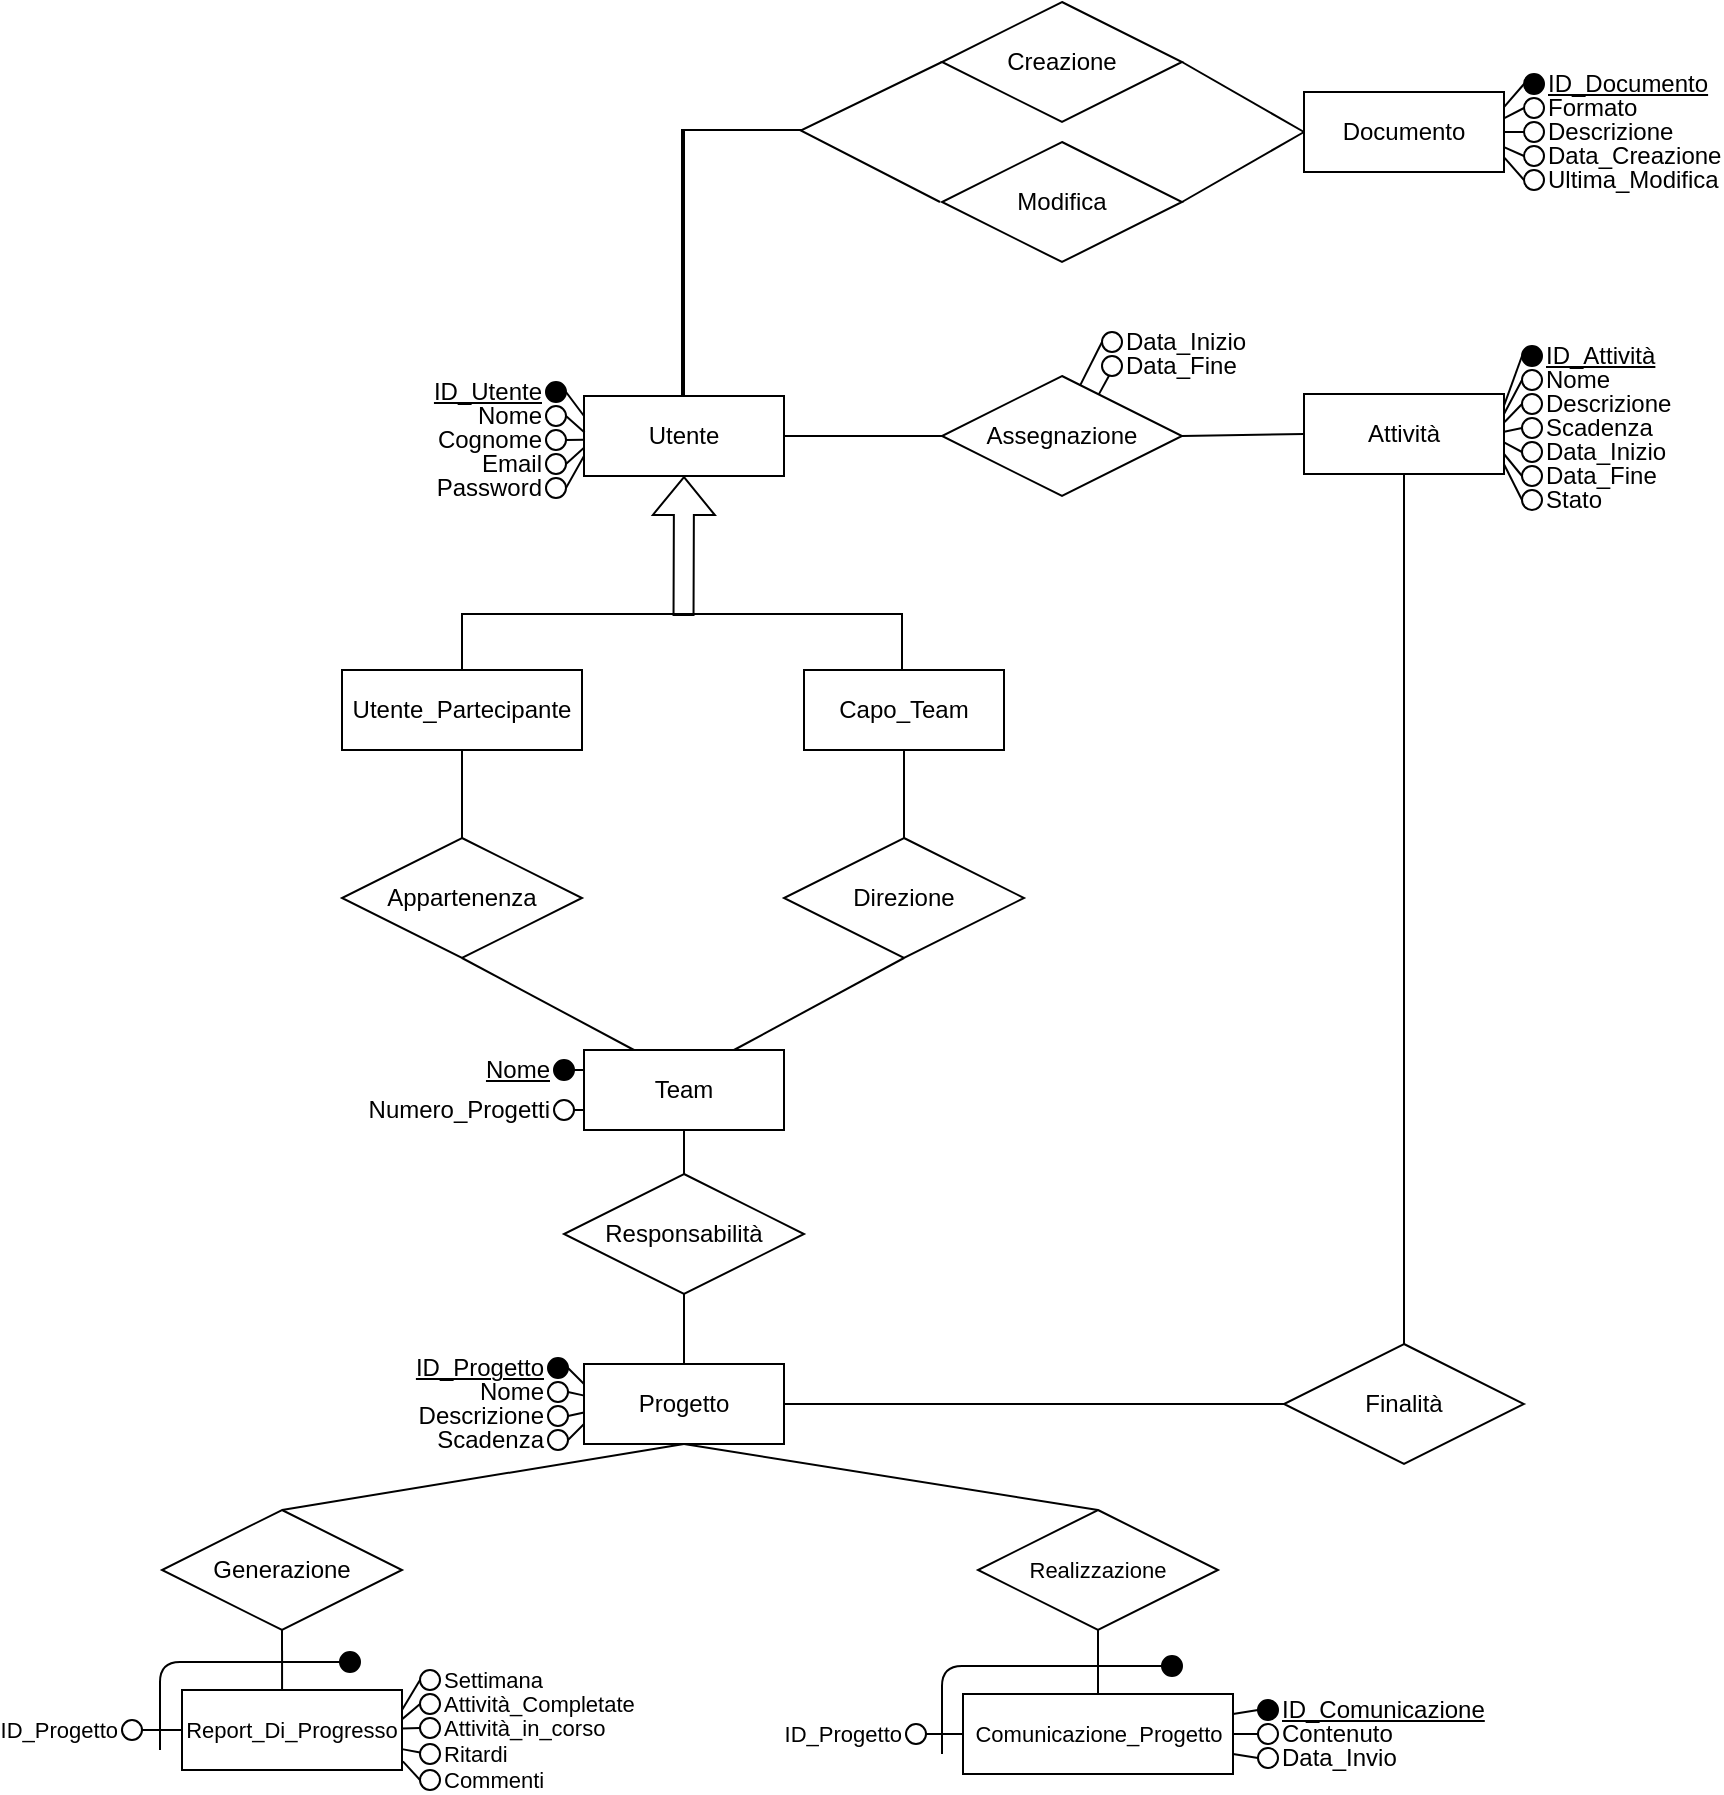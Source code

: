 <mxfile version="22.1.21" type="github">
  <diagram name="Pagina-1" id="-a8NMQQ-U-Xqtfrc5owP">
    <mxGraphModel dx="1985" dy="1823" grid="1" gridSize="10" guides="1" tooltips="1" connect="1" arrows="1" fold="1" page="1" pageScale="1" pageWidth="827" pageHeight="1169" math="0" shadow="0">
      <root>
        <mxCell id="0" />
        <mxCell id="1" parent="0" />
        <mxCell id="HbMBIwUDG-rfj2Xc_2_B-1" value="Utente" style="whiteSpace=wrap;html=1;align=center;" vertex="1" parent="1">
          <mxGeometry x="-19" y="-957" width="100" height="40" as="geometry" />
        </mxCell>
        <mxCell id="HbMBIwUDG-rfj2Xc_2_B-3" value="Password" style="ellipse;whiteSpace=wrap;html=1;align=right;labelPosition=left;verticalLabelPosition=middle;verticalAlign=middle;fillColor=#FFFFFF;strokeColor=default;fillStyle=auto;gradientColor=none;" vertex="1" parent="1">
          <mxGeometry x="-38" y="-916" width="10" height="10" as="geometry" />
        </mxCell>
        <mxCell id="HbMBIwUDG-rfj2Xc_2_B-4" value="Email" style="ellipse;whiteSpace=wrap;html=1;align=right;labelPosition=left;verticalLabelPosition=middle;verticalAlign=middle;fillColor=#FFFFFF;strokeColor=default;fillStyle=auto;gradientColor=none;" vertex="1" parent="1">
          <mxGeometry x="-38" y="-928" width="10" height="10" as="geometry" />
        </mxCell>
        <mxCell id="HbMBIwUDG-rfj2Xc_2_B-5" value="Cognome" style="ellipse;whiteSpace=wrap;html=1;align=right;labelPosition=left;verticalLabelPosition=middle;verticalAlign=middle;fillColor=#FFFFFF;strokeColor=default;fillStyle=auto;gradientColor=none;" vertex="1" parent="1">
          <mxGeometry x="-38" y="-940" width="10" height="10" as="geometry" />
        </mxCell>
        <mxCell id="HbMBIwUDG-rfj2Xc_2_B-6" value="Nome" style="ellipse;whiteSpace=wrap;html=1;align=right;labelPosition=left;verticalLabelPosition=middle;verticalAlign=middle;fillColor=#FFFFFF;strokeColor=default;fillStyle=auto;gradientColor=none;" vertex="1" parent="1">
          <mxGeometry x="-38" y="-952" width="10" height="10" as="geometry" />
        </mxCell>
        <mxCell id="HbMBIwUDG-rfj2Xc_2_B-7" value="ID_Utente" style="ellipse;whiteSpace=wrap;html=1;align=right;fontStyle=4;labelBackgroundColor=none;labelPosition=left;verticalLabelPosition=middle;verticalAlign=middle;fillColor=#000000;" vertex="1" parent="1">
          <mxGeometry x="-38" y="-964" width="10" height="10" as="geometry" />
        </mxCell>
        <mxCell id="HbMBIwUDG-rfj2Xc_2_B-8" value="" style="endArrow=none;html=1;rounded=0;entryX=0;entryY=0.25;entryDx=0;entryDy=0;exitX=1;exitY=0.5;exitDx=0;exitDy=0;" edge="1" parent="1" source="HbMBIwUDG-rfj2Xc_2_B-7" target="HbMBIwUDG-rfj2Xc_2_B-1">
          <mxGeometry width="50" height="50" relative="1" as="geometry">
            <mxPoint x="-39" y="-967" as="sourcePoint" />
            <mxPoint x="1" y="-1007" as="targetPoint" />
          </mxGeometry>
        </mxCell>
        <mxCell id="HbMBIwUDG-rfj2Xc_2_B-10" value="" style="endArrow=none;html=1;rounded=0;entryX=1;entryY=0.5;entryDx=0;entryDy=0;exitX=0.003;exitY=0.455;exitDx=0;exitDy=0;exitPerimeter=0;" edge="1" parent="1" source="HbMBIwUDG-rfj2Xc_2_B-1" target="HbMBIwUDG-rfj2Xc_2_B-6">
          <mxGeometry width="50" height="50" relative="1" as="geometry">
            <mxPoint x="-18" y="-929" as="sourcePoint" />
            <mxPoint x="-39" y="-934" as="targetPoint" />
          </mxGeometry>
        </mxCell>
        <mxCell id="HbMBIwUDG-rfj2Xc_2_B-11" value="" style="endArrow=none;html=1;rounded=0;entryX=1;entryY=0.5;entryDx=0;entryDy=0;exitX=0;exitY=0.548;exitDx=0;exitDy=0;exitPerimeter=0;" edge="1" parent="1" source="HbMBIwUDG-rfj2Xc_2_B-1" target="HbMBIwUDG-rfj2Xc_2_B-5">
          <mxGeometry width="50" height="50" relative="1" as="geometry">
            <mxPoint x="-28" y="-917.5" as="sourcePoint" />
            <mxPoint x="-49" y="-922.5" as="targetPoint" />
          </mxGeometry>
        </mxCell>
        <mxCell id="HbMBIwUDG-rfj2Xc_2_B-12" value="" style="endArrow=none;html=1;rounded=0;entryX=1;entryY=0.5;entryDx=0;entryDy=0;exitX=0;exitY=0.648;exitDx=0;exitDy=0;exitPerimeter=0;" edge="1" parent="1" source="HbMBIwUDG-rfj2Xc_2_B-1" target="HbMBIwUDG-rfj2Xc_2_B-4">
          <mxGeometry width="50" height="50" relative="1" as="geometry">
            <mxPoint x="-19" y="-923" as="sourcePoint" />
            <mxPoint x="-39" y="-910" as="targetPoint" />
          </mxGeometry>
        </mxCell>
        <mxCell id="HbMBIwUDG-rfj2Xc_2_B-13" value="" style="endArrow=none;html=1;rounded=0;entryX=1;entryY=0.5;entryDx=0;entryDy=0;exitX=0;exitY=0.75;exitDx=0;exitDy=0;" edge="1" parent="1" source="HbMBIwUDG-rfj2Xc_2_B-1" target="HbMBIwUDG-rfj2Xc_2_B-3">
          <mxGeometry width="50" height="50" relative="1" as="geometry">
            <mxPoint x="-9" y="-913" as="sourcePoint" />
            <mxPoint x="-29" y="-900" as="targetPoint" />
          </mxGeometry>
        </mxCell>
        <mxCell id="HbMBIwUDG-rfj2Xc_2_B-122" style="edgeStyle=none;shape=connector;curved=0;rounded=0;orthogonalLoop=1;jettySize=auto;html=1;exitX=0.5;exitY=1;exitDx=0;exitDy=0;entryX=0.5;entryY=0;entryDx=0;entryDy=0;labelBackgroundColor=default;strokeColor=default;align=center;verticalAlign=middle;fontFamily=Helvetica;fontSize=11;fontColor=default;endArrow=none;sourcePerimeterSpacing=0;targetPerimeterSpacing=0;" edge="1" parent="1" source="HbMBIwUDG-rfj2Xc_2_B-14" target="HbMBIwUDG-rfj2Xc_2_B-121">
          <mxGeometry relative="1" as="geometry" />
        </mxCell>
        <mxCell id="HbMBIwUDG-rfj2Xc_2_B-144" style="edgeStyle=none;shape=connector;curved=0;rounded=0;orthogonalLoop=1;jettySize=auto;html=1;exitX=0.5;exitY=1;exitDx=0;exitDy=0;entryX=0.5;entryY=0;entryDx=0;entryDy=0;labelBackgroundColor=default;strokeColor=default;align=center;verticalAlign=middle;fontFamily=Helvetica;fontSize=11;fontColor=default;endArrow=none;sourcePerimeterSpacing=0;targetPerimeterSpacing=0;" edge="1" parent="1" source="HbMBIwUDG-rfj2Xc_2_B-14" target="HbMBIwUDG-rfj2Xc_2_B-143">
          <mxGeometry relative="1" as="geometry" />
        </mxCell>
        <mxCell id="HbMBIwUDG-rfj2Xc_2_B-14" value="Progetto" style="whiteSpace=wrap;html=1;align=center;" vertex="1" parent="1">
          <mxGeometry x="-19" y="-473" width="100" height="40" as="geometry" />
        </mxCell>
        <mxCell id="HbMBIwUDG-rfj2Xc_2_B-15" value="Nome" style="ellipse;whiteSpace=wrap;html=1;align=right;labelPosition=left;verticalLabelPosition=middle;verticalAlign=middle;fillColor=#FFFFFF;strokeColor=default;fillStyle=auto;gradientColor=none;" vertex="1" parent="1">
          <mxGeometry x="-37" y="-464" width="10" height="10" as="geometry" />
        </mxCell>
        <mxCell id="HbMBIwUDG-rfj2Xc_2_B-16" value="Scadenza" style="ellipse;whiteSpace=wrap;html=1;align=right;labelPosition=left;verticalLabelPosition=middle;verticalAlign=middle;fillColor=#FFFFFF;strokeColor=default;fillStyle=auto;gradientColor=none;" vertex="1" parent="1">
          <mxGeometry x="-37" y="-440" width="10" height="10" as="geometry" />
        </mxCell>
        <mxCell id="HbMBIwUDG-rfj2Xc_2_B-17" value="Descrizione" style="ellipse;whiteSpace=wrap;html=1;align=right;labelPosition=left;verticalLabelPosition=middle;verticalAlign=middle;fillColor=#FFFFFF;strokeColor=default;fillStyle=auto;gradientColor=none;" vertex="1" parent="1">
          <mxGeometry x="-37" y="-452" width="10" height="10" as="geometry" />
        </mxCell>
        <mxCell id="HbMBIwUDG-rfj2Xc_2_B-18" value="ID_Progetto" style="ellipse;whiteSpace=wrap;html=1;align=right;fontStyle=4;labelBackgroundColor=none;labelPosition=left;verticalLabelPosition=middle;verticalAlign=middle;fillColor=#000000;" vertex="1" parent="1">
          <mxGeometry x="-37" y="-476" width="10" height="10" as="geometry" />
        </mxCell>
        <mxCell id="HbMBIwUDG-rfj2Xc_2_B-19" value="" style="endArrow=none;html=1;rounded=0;entryX=0;entryY=0.25;entryDx=0;entryDy=0;exitX=1;exitY=0.5;exitDx=0;exitDy=0;" edge="1" parent="1" source="HbMBIwUDG-rfj2Xc_2_B-18" target="HbMBIwUDG-rfj2Xc_2_B-14">
          <mxGeometry width="50" height="50" relative="1" as="geometry">
            <mxPoint x="-29" y="-485" as="sourcePoint" />
            <mxPoint x="11" y="-525" as="targetPoint" />
          </mxGeometry>
        </mxCell>
        <mxCell id="HbMBIwUDG-rfj2Xc_2_B-20" value="" style="endArrow=none;html=1;rounded=0;entryX=1;entryY=0.5;entryDx=0;entryDy=0;exitX=-0.004;exitY=0.392;exitDx=0;exitDy=0;exitPerimeter=0;" edge="1" parent="1" source="HbMBIwUDG-rfj2Xc_2_B-14" target="HbMBIwUDG-rfj2Xc_2_B-15">
          <mxGeometry width="50" height="50" relative="1" as="geometry">
            <mxPoint x="-49" y="-425" as="sourcePoint" />
            <mxPoint x="1" y="-475" as="targetPoint" />
          </mxGeometry>
        </mxCell>
        <mxCell id="HbMBIwUDG-rfj2Xc_2_B-21" value="" style="endArrow=none;html=1;rounded=0;entryX=1;entryY=0.5;entryDx=0;entryDy=0;exitX=0;exitY=0.606;exitDx=0;exitDy=0;exitPerimeter=0;" edge="1" parent="1" source="HbMBIwUDG-rfj2Xc_2_B-14" target="HbMBIwUDG-rfj2Xc_2_B-17">
          <mxGeometry width="50" height="50" relative="1" as="geometry">
            <mxPoint x="-8" y="-447" as="sourcePoint" />
            <mxPoint x="-29" y="-452" as="targetPoint" />
          </mxGeometry>
        </mxCell>
        <mxCell id="HbMBIwUDG-rfj2Xc_2_B-22" value="" style="endArrow=none;html=1;rounded=0;entryX=1;entryY=0.5;entryDx=0;entryDy=0;exitX=0;exitY=0.75;exitDx=0;exitDy=0;" edge="1" parent="1" source="HbMBIwUDG-rfj2Xc_2_B-14" target="HbMBIwUDG-rfj2Xc_2_B-16">
          <mxGeometry width="50" height="50" relative="1" as="geometry">
            <mxPoint x="-18" y="-435.5" as="sourcePoint" />
            <mxPoint x="-39" y="-440.5" as="targetPoint" />
          </mxGeometry>
        </mxCell>
        <mxCell id="HbMBIwUDG-rfj2Xc_2_B-23" value="Attività" style="whiteSpace=wrap;html=1;align=center;flipH=0;flipV=0;" vertex="1" parent="1">
          <mxGeometry x="341" y="-958" width="100" height="40" as="geometry" />
        </mxCell>
        <mxCell id="HbMBIwUDG-rfj2Xc_2_B-24" value="Nome" style="ellipse;whiteSpace=wrap;html=1;align=left;labelPosition=right;verticalLabelPosition=middle;verticalAlign=middle;fillColor=#FFFFFF;strokeColor=default;fillStyle=auto;gradientColor=none;" vertex="1" parent="1">
          <mxGeometry x="450" y="-970" width="10" height="10" as="geometry" />
        </mxCell>
        <mxCell id="HbMBIwUDG-rfj2Xc_2_B-25" value="Stato" style="ellipse;whiteSpace=wrap;html=1;align=left;labelPosition=right;verticalLabelPosition=middle;verticalAlign=middle;fillColor=#FFFFFF;strokeColor=default;fillStyle=auto;gradientColor=none;" vertex="1" parent="1">
          <mxGeometry x="450" y="-910" width="10" height="10" as="geometry" />
        </mxCell>
        <mxCell id="HbMBIwUDG-rfj2Xc_2_B-26" value="Scadenza" style="ellipse;whiteSpace=wrap;html=1;align=left;labelPosition=right;verticalLabelPosition=middle;verticalAlign=middle;fillColor=#FFFFFF;strokeColor=default;fillStyle=auto;gradientColor=none;" vertex="1" parent="1">
          <mxGeometry x="450" y="-946" width="10" height="10" as="geometry" />
        </mxCell>
        <mxCell id="HbMBIwUDG-rfj2Xc_2_B-27" value="Descrizione" style="ellipse;whiteSpace=wrap;html=1;align=left;labelPosition=right;verticalLabelPosition=middle;verticalAlign=middle;fillColor=#FFFFFF;strokeColor=default;fillStyle=auto;gradientColor=none;" vertex="1" parent="1">
          <mxGeometry x="450" y="-958" width="10" height="10" as="geometry" />
        </mxCell>
        <mxCell id="HbMBIwUDG-rfj2Xc_2_B-28" value="ID_Attività" style="ellipse;whiteSpace=wrap;html=1;align=left;fontStyle=4;labelBackgroundColor=none;labelPosition=right;verticalLabelPosition=middle;verticalAlign=middle;fillColor=#000000;" vertex="1" parent="1">
          <mxGeometry x="450" y="-982" width="10" height="10" as="geometry" />
        </mxCell>
        <mxCell id="HbMBIwUDG-rfj2Xc_2_B-29" value="" style="endArrow=none;html=1;rounded=0;entryX=1.001;entryY=0.138;entryDx=0;entryDy=0;exitX=0;exitY=0.5;exitDx=0;exitDy=0;entryPerimeter=0;" edge="1" parent="1" source="HbMBIwUDG-rfj2Xc_2_B-28" target="HbMBIwUDG-rfj2Xc_2_B-23">
          <mxGeometry width="50" height="50" relative="1" as="geometry">
            <mxPoint x="356" y="-972" as="sourcePoint" />
            <mxPoint x="396" y="-1012" as="targetPoint" />
          </mxGeometry>
        </mxCell>
        <mxCell id="HbMBIwUDG-rfj2Xc_2_B-30" value="" style="endArrow=none;html=1;rounded=0;entryX=0;entryY=0.5;entryDx=0;entryDy=0;exitX=1;exitY=0.25;exitDx=0;exitDy=0;" edge="1" parent="1" source="HbMBIwUDG-rfj2Xc_2_B-23" target="HbMBIwUDG-rfj2Xc_2_B-24">
          <mxGeometry width="50" height="50" relative="1" as="geometry">
            <mxPoint x="446" y="-952" as="sourcePoint" />
            <mxPoint x="386" y="-962" as="targetPoint" />
          </mxGeometry>
        </mxCell>
        <mxCell id="HbMBIwUDG-rfj2Xc_2_B-31" value="" style="endArrow=none;html=1;rounded=0;entryX=0;entryY=0.5;entryDx=0;entryDy=0;exitX=1.003;exitY=0.35;exitDx=0;exitDy=0;exitPerimeter=0;" edge="1" parent="1" source="HbMBIwUDG-rfj2Xc_2_B-23" target="HbMBIwUDG-rfj2Xc_2_B-27">
          <mxGeometry width="50" height="50" relative="1" as="geometry">
            <mxPoint x="466" y="-946" as="sourcePoint" />
            <mxPoint x="566" y="-956" as="targetPoint" />
          </mxGeometry>
        </mxCell>
        <mxCell id="HbMBIwUDG-rfj2Xc_2_B-32" value="" style="endArrow=none;html=1;rounded=0;exitX=1.001;exitY=0.472;exitDx=0;exitDy=0;exitPerimeter=0;entryX=0;entryY=0.5;entryDx=0;entryDy=0;" edge="1" parent="1" source="HbMBIwUDG-rfj2Xc_2_B-23" target="HbMBIwUDG-rfj2Xc_2_B-26">
          <mxGeometry width="50" height="50" relative="1" as="geometry">
            <mxPoint x="367" y="-922.5" as="sourcePoint" />
            <mxPoint x="576" y="-942" as="targetPoint" />
          </mxGeometry>
        </mxCell>
        <mxCell id="HbMBIwUDG-rfj2Xc_2_B-33" value="" style="endArrow=none;html=1;rounded=0;exitX=1;exitY=0.879;exitDx=0;exitDy=0;exitPerimeter=0;entryX=0;entryY=0.5;entryDx=0;entryDy=0;" edge="1" parent="1" source="HbMBIwUDG-rfj2Xc_2_B-23" target="HbMBIwUDG-rfj2Xc_2_B-25">
          <mxGeometry width="50" height="50" relative="1" as="geometry">
            <mxPoint x="376" y="-928" as="sourcePoint" />
            <mxPoint x="576" y="-905" as="targetPoint" />
          </mxGeometry>
        </mxCell>
        <mxCell id="HbMBIwUDG-rfj2Xc_2_B-34" value="Team" style="whiteSpace=wrap;html=1;align=center;" vertex="1" parent="1">
          <mxGeometry x="-19" y="-630" width="100" height="40" as="geometry" />
        </mxCell>
        <mxCell id="HbMBIwUDG-rfj2Xc_2_B-35" value="Numero_Progetti" style="ellipse;whiteSpace=wrap;html=1;align=right;labelPosition=left;verticalLabelPosition=middle;verticalAlign=middle;fillColor=#FFFFFF;strokeColor=default;fillStyle=auto;gradientColor=none;" vertex="1" parent="1">
          <mxGeometry x="-34" y="-605" width="10" height="10" as="geometry" />
        </mxCell>
        <mxCell id="HbMBIwUDG-rfj2Xc_2_B-36" value="Nome" style="ellipse;whiteSpace=wrap;html=1;align=right;fontStyle=4;labelBackgroundColor=none;labelPosition=left;verticalLabelPosition=middle;verticalAlign=middle;fillColor=#000000;" vertex="1" parent="1">
          <mxGeometry x="-34" y="-625" width="10" height="10" as="geometry" />
        </mxCell>
        <mxCell id="HbMBIwUDG-rfj2Xc_2_B-37" value="" style="endArrow=none;html=1;rounded=0;entryX=0;entryY=0.25;entryDx=0;entryDy=0;exitX=1;exitY=0.5;exitDx=0;exitDy=0;" edge="1" parent="1" source="HbMBIwUDG-rfj2Xc_2_B-36" target="HbMBIwUDG-rfj2Xc_2_B-34">
          <mxGeometry width="50" height="50" relative="1" as="geometry">
            <mxPoint x="-30" y="-645" as="sourcePoint" />
            <mxPoint x="10" y="-685" as="targetPoint" />
          </mxGeometry>
        </mxCell>
        <mxCell id="HbMBIwUDG-rfj2Xc_2_B-38" value="" style="endArrow=none;html=1;rounded=0;entryX=1;entryY=0.5;entryDx=0;entryDy=0;exitX=0;exitY=0.75;exitDx=0;exitDy=0;" edge="1" parent="1" source="HbMBIwUDG-rfj2Xc_2_B-34" target="HbMBIwUDG-rfj2Xc_2_B-35">
          <mxGeometry width="50" height="50" relative="1" as="geometry">
            <mxPoint x="-50" y="-585" as="sourcePoint" />
            <mxPoint y="-635" as="targetPoint" />
          </mxGeometry>
        </mxCell>
        <mxCell id="HbMBIwUDG-rfj2Xc_2_B-39" value="Documento" style="whiteSpace=wrap;html=1;align=center;" vertex="1" parent="1">
          <mxGeometry x="341" y="-1109" width="100" height="40" as="geometry" />
        </mxCell>
        <mxCell id="HbMBIwUDG-rfj2Xc_2_B-40" value="Appartenenza" style="shape=rhombus;perimeter=rhombusPerimeter;whiteSpace=wrap;html=1;align=center;" vertex="1" parent="1">
          <mxGeometry x="-140" y="-736" width="120" height="60" as="geometry" />
        </mxCell>
        <mxCell id="HbMBIwUDG-rfj2Xc_2_B-41" value="Finalità" style="shape=rhombus;perimeter=rhombusPerimeter;whiteSpace=wrap;html=1;align=center;" vertex="1" parent="1">
          <mxGeometry x="331" y="-483" width="120" height="60" as="geometry" />
        </mxCell>
        <mxCell id="HbMBIwUDG-rfj2Xc_2_B-42" value="Data_Inizio" style="ellipse;whiteSpace=wrap;html=1;align=left;labelPosition=right;verticalLabelPosition=middle;verticalAlign=middle;fillColor=#FFFFFF;strokeColor=default;fillStyle=auto;gradientColor=none;" vertex="1" parent="1">
          <mxGeometry x="450" y="-934" width="10" height="10" as="geometry" />
        </mxCell>
        <mxCell id="HbMBIwUDG-rfj2Xc_2_B-43" value="Data_Fine" style="ellipse;whiteSpace=wrap;html=1;align=left;labelPosition=right;verticalLabelPosition=middle;verticalAlign=middle;fillColor=#FFFFFF;strokeColor=default;fillStyle=auto;gradientColor=none;" vertex="1" parent="1">
          <mxGeometry x="450" y="-922" width="10" height="10" as="geometry" />
        </mxCell>
        <mxCell id="HbMBIwUDG-rfj2Xc_2_B-44" value="" style="endArrow=none;html=1;rounded=0;exitX=1;exitY=0.606;exitDx=0;exitDy=0;exitPerimeter=0;entryX=0;entryY=0.5;entryDx=0;entryDy=0;" edge="1" parent="1" source="HbMBIwUDG-rfj2Xc_2_B-23" target="HbMBIwUDG-rfj2Xc_2_B-42">
          <mxGeometry width="50" height="50" relative="1" as="geometry">
            <mxPoint x="446" y="-932" as="sourcePoint" />
            <mxPoint x="576" y="-929" as="targetPoint" />
          </mxGeometry>
        </mxCell>
        <mxCell id="HbMBIwUDG-rfj2Xc_2_B-45" value="" style="endArrow=none;html=1;rounded=0;entryX=0;entryY=0.5;entryDx=0;entryDy=0;exitX=1;exitY=0.75;exitDx=0;exitDy=0;" edge="1" parent="1" source="HbMBIwUDG-rfj2Xc_2_B-23" target="HbMBIwUDG-rfj2Xc_2_B-43">
          <mxGeometry width="50" height="50" relative="1" as="geometry">
            <mxPoint x="476" y="-922" as="sourcePoint" />
            <mxPoint x="356" y="-906" as="targetPoint" />
          </mxGeometry>
        </mxCell>
        <mxCell id="HbMBIwUDG-rfj2Xc_2_B-46" value="Responsabilità" style="shape=rhombus;perimeter=rhombusPerimeter;whiteSpace=wrap;html=1;align=center;" vertex="1" parent="1">
          <mxGeometry x="-29" y="-568" width="120" height="60" as="geometry" />
        </mxCell>
        <mxCell id="HbMBIwUDG-rfj2Xc_2_B-47" value="" style="endArrow=none;html=1;rounded=0;entryX=0.5;entryY=1;entryDx=0;entryDy=0;exitX=0.5;exitY=0;exitDx=0;exitDy=0;" edge="1" parent="1" source="HbMBIwUDG-rfj2Xc_2_B-46" target="HbMBIwUDG-rfj2Xc_2_B-34">
          <mxGeometry width="50" height="50" relative="1" as="geometry">
            <mxPoint x="80" y="-496" as="sourcePoint" />
            <mxPoint x="130" y="-546" as="targetPoint" />
          </mxGeometry>
        </mxCell>
        <mxCell id="HbMBIwUDG-rfj2Xc_2_B-48" value="" style="endArrow=none;html=1;rounded=0;entryX=0.5;entryY=1;entryDx=0;entryDy=0;exitX=0.5;exitY=0;exitDx=0;exitDy=0;" edge="1" parent="1" source="HbMBIwUDG-rfj2Xc_2_B-14" target="HbMBIwUDG-rfj2Xc_2_B-46">
          <mxGeometry width="50" height="50" relative="1" as="geometry">
            <mxPoint x="41" y="-558" as="sourcePoint" />
            <mxPoint x="41" y="-599" as="targetPoint" />
          </mxGeometry>
        </mxCell>
        <mxCell id="HbMBIwUDG-rfj2Xc_2_B-49" value="Direzione" style="shape=rhombus;perimeter=rhombusPerimeter;whiteSpace=wrap;html=1;align=center;" vertex="1" parent="1">
          <mxGeometry x="81" y="-736" width="120" height="60" as="geometry" />
        </mxCell>
        <mxCell id="HbMBIwUDG-rfj2Xc_2_B-50" value="" style="endArrow=none;html=1;rounded=0;exitX=0.5;exitY=0;exitDx=0;exitDy=0;entryX=0.5;entryY=1;entryDx=0;entryDy=0;" edge="1" parent="1" source="HbMBIwUDG-rfj2Xc_2_B-40" target="HbMBIwUDG-rfj2Xc_2_B-82">
          <mxGeometry width="50" height="50" relative="1" as="geometry">
            <mxPoint x="-29" y="-726" as="sourcePoint" />
            <mxPoint x="-10" y="-766" as="targetPoint" />
          </mxGeometry>
        </mxCell>
        <mxCell id="HbMBIwUDG-rfj2Xc_2_B-51" value="" style="endArrow=none;html=1;rounded=0;exitX=0.5;exitY=0;exitDx=0;exitDy=0;entryX=0.5;entryY=1;entryDx=0;entryDy=0;" edge="1" parent="1" source="HbMBIwUDG-rfj2Xc_2_B-49" target="HbMBIwUDG-rfj2Xc_2_B-79">
          <mxGeometry width="50" height="50" relative="1" as="geometry">
            <mxPoint x="6" y="-719" as="sourcePoint" />
            <mxPoint x="60" y="-766" as="targetPoint" />
          </mxGeometry>
        </mxCell>
        <mxCell id="HbMBIwUDG-rfj2Xc_2_B-52" value="" style="endArrow=none;html=1;rounded=0;entryX=0.5;entryY=1;entryDx=0;entryDy=0;exitX=0.25;exitY=0;exitDx=0;exitDy=0;" edge="1" parent="1" source="HbMBIwUDG-rfj2Xc_2_B-34" target="HbMBIwUDG-rfj2Xc_2_B-40">
          <mxGeometry width="50" height="50" relative="1" as="geometry">
            <mxPoint x="-69" y="-726" as="sourcePoint" />
            <mxPoint x="16" y="-773" as="targetPoint" />
          </mxGeometry>
        </mxCell>
        <mxCell id="HbMBIwUDG-rfj2Xc_2_B-53" value="" style="endArrow=none;html=1;rounded=0;entryX=0.5;entryY=1;entryDx=0;entryDy=0;exitX=0.75;exitY=0;exitDx=0;exitDy=0;" edge="1" parent="1" source="HbMBIwUDG-rfj2Xc_2_B-34" target="HbMBIwUDG-rfj2Xc_2_B-49">
          <mxGeometry width="50" height="50" relative="1" as="geometry">
            <mxPoint x="85" y="-602" as="sourcePoint" />
            <mxPoint x="170" y="-649" as="targetPoint" />
          </mxGeometry>
        </mxCell>
        <mxCell id="HbMBIwUDG-rfj2Xc_2_B-54" value="Assegnazione" style="shape=rhombus;perimeter=rhombusPerimeter;whiteSpace=wrap;html=1;align=center;" vertex="1" parent="1">
          <mxGeometry x="160" y="-967" width="120" height="60" as="geometry" />
        </mxCell>
        <mxCell id="HbMBIwUDG-rfj2Xc_2_B-55" value="" style="endArrow=none;html=1;rounded=0;entryX=0;entryY=0.5;entryDx=0;entryDy=0;exitX=1;exitY=0.5;exitDx=0;exitDy=0;" edge="1" parent="1" source="HbMBIwUDG-rfj2Xc_2_B-1" target="HbMBIwUDG-rfj2Xc_2_B-54">
          <mxGeometry width="50" height="50" relative="1" as="geometry">
            <mxPoint x="81" y="-934" as="sourcePoint" />
            <mxPoint x="166" y="-981" as="targetPoint" />
          </mxGeometry>
        </mxCell>
        <mxCell id="HbMBIwUDG-rfj2Xc_2_B-56" value="" style="endArrow=none;html=1;rounded=0;entryX=0;entryY=0.5;entryDx=0;entryDy=0;exitX=1;exitY=0.5;exitDx=0;exitDy=0;" edge="1" parent="1" source="HbMBIwUDG-rfj2Xc_2_B-54" target="HbMBIwUDG-rfj2Xc_2_B-23">
          <mxGeometry width="50" height="50" relative="1" as="geometry">
            <mxPoint x="240" y="-833" as="sourcePoint" />
            <mxPoint x="325" y="-880" as="targetPoint" />
          </mxGeometry>
        </mxCell>
        <mxCell id="HbMBIwUDG-rfj2Xc_2_B-57" value="" style="endArrow=none;html=1;rounded=0;entryX=0.5;entryY=1;entryDx=0;entryDy=0;exitX=0.5;exitY=0;exitDx=0;exitDy=0;" edge="1" parent="1" source="HbMBIwUDG-rfj2Xc_2_B-41" target="HbMBIwUDG-rfj2Xc_2_B-23">
          <mxGeometry width="50" height="50" relative="1" as="geometry">
            <mxPoint x="340" y="-803" as="sourcePoint" />
            <mxPoint x="425" y="-850" as="targetPoint" />
          </mxGeometry>
        </mxCell>
        <mxCell id="HbMBIwUDG-rfj2Xc_2_B-58" value="" style="endArrow=none;html=1;rounded=0;entryX=0;entryY=0.5;entryDx=0;entryDy=0;exitX=1;exitY=0.5;exitDx=0;exitDy=0;" edge="1" parent="1" source="HbMBIwUDG-rfj2Xc_2_B-14" target="HbMBIwUDG-rfj2Xc_2_B-41">
          <mxGeometry width="50" height="50" relative="1" as="geometry">
            <mxPoint x="177.5" y="-447.5" as="sourcePoint" />
            <mxPoint x="262.5" y="-494.5" as="targetPoint" />
          </mxGeometry>
        </mxCell>
        <mxCell id="HbMBIwUDG-rfj2Xc_2_B-59" value="Data_Inizio" style="ellipse;whiteSpace=wrap;html=1;align=left;labelPosition=right;verticalLabelPosition=middle;verticalAlign=middle;fillColor=#FFFFFF;strokeColor=default;fillStyle=auto;gradientColor=none;" vertex="1" parent="1">
          <mxGeometry x="240" y="-989" width="10" height="10" as="geometry" />
        </mxCell>
        <mxCell id="HbMBIwUDG-rfj2Xc_2_B-60" value="Data_Fine" style="ellipse;whiteSpace=wrap;html=1;align=left;labelPosition=right;verticalLabelPosition=middle;verticalAlign=middle;fillColor=#FFFFFF;strokeColor=default;fillStyle=auto;gradientColor=none;" vertex="1" parent="1">
          <mxGeometry x="240" y="-977" width="10" height="10" as="geometry" />
        </mxCell>
        <mxCell id="HbMBIwUDG-rfj2Xc_2_B-61" value="" style="endArrow=none;html=1;rounded=0;entryX=0;entryY=0.5;entryDx=0;entryDy=0;exitX=0.575;exitY=0.08;exitDx=0;exitDy=0;exitPerimeter=0;" edge="1" parent="1" source="HbMBIwUDG-rfj2Xc_2_B-54" target="HbMBIwUDG-rfj2Xc_2_B-59">
          <mxGeometry width="50" height="50" relative="1" as="geometry">
            <mxPoint x="230" y="-970" as="sourcePoint" />
            <mxPoint x="240" y="-920" as="targetPoint" />
          </mxGeometry>
        </mxCell>
        <mxCell id="HbMBIwUDG-rfj2Xc_2_B-62" value="" style="endArrow=none;html=1;rounded=0;exitX=0.654;exitY=0.151;exitDx=0;exitDy=0;exitPerimeter=0;entryX=0.371;entryY=0.954;entryDx=0;entryDy=0;entryPerimeter=0;" edge="1" parent="1" source="HbMBIwUDG-rfj2Xc_2_B-54" target="HbMBIwUDG-rfj2Xc_2_B-60">
          <mxGeometry width="50" height="50" relative="1" as="geometry">
            <mxPoint x="239" y="-952" as="sourcePoint" />
            <mxPoint x="240" y="-960" as="targetPoint" />
          </mxGeometry>
        </mxCell>
        <mxCell id="HbMBIwUDG-rfj2Xc_2_B-99" style="edgeStyle=none;shape=connector;curved=0;rounded=0;orthogonalLoop=1;jettySize=auto;html=1;exitX=1;exitY=0.5;exitDx=0;exitDy=0;entryX=0;entryY=0.5;entryDx=0;entryDy=0;labelBackgroundColor=default;strokeColor=default;align=center;verticalAlign=middle;fontFamily=Helvetica;fontSize=11;fontColor=default;endArrow=none;sourcePerimeterSpacing=0;targetPerimeterSpacing=0;" edge="1" parent="1" source="HbMBIwUDG-rfj2Xc_2_B-63" target="HbMBIwUDG-rfj2Xc_2_B-39">
          <mxGeometry relative="1" as="geometry" />
        </mxCell>
        <mxCell id="HbMBIwUDG-rfj2Xc_2_B-102" style="edgeStyle=none;shape=connector;curved=0;rounded=0;orthogonalLoop=1;jettySize=auto;html=1;exitX=0;exitY=0.5;exitDx=0;exitDy=0;labelBackgroundColor=default;strokeColor=default;align=center;verticalAlign=middle;fontFamily=Helvetica;fontSize=11;fontColor=default;endArrow=none;sourcePerimeterSpacing=0;targetPerimeterSpacing=0;entryX=0.5;entryY=0;entryDx=0;entryDy=0;" edge="1" parent="1" source="HbMBIwUDG-rfj2Xc_2_B-63" target="HbMBIwUDG-rfj2Xc_2_B-1">
          <mxGeometry relative="1" as="geometry">
            <mxPoint x="90" y="-1090" as="targetPoint" />
            <Array as="points">
              <mxPoint x="90" y="-1090" />
              <mxPoint x="31" y="-1090" />
            </Array>
          </mxGeometry>
        </mxCell>
        <mxCell id="HbMBIwUDG-rfj2Xc_2_B-63" value="Creazione" style="shape=rhombus;perimeter=rhombusPerimeter;whiteSpace=wrap;html=1;align=center;" vertex="1" parent="1">
          <mxGeometry x="160" y="-1154" width="120" height="60" as="geometry" />
        </mxCell>
        <mxCell id="HbMBIwUDG-rfj2Xc_2_B-65" value="Formato" style="ellipse;whiteSpace=wrap;html=1;align=left;labelPosition=right;verticalLabelPosition=middle;verticalAlign=middle;fillColor=#FFFFFF;strokeColor=default;fillStyle=auto;gradientColor=none;" vertex="1" parent="1">
          <mxGeometry x="451" y="-1106" width="10" height="10" as="geometry" />
        </mxCell>
        <mxCell id="HbMBIwUDG-rfj2Xc_2_B-66" value="Ultima_Modifica" style="ellipse;whiteSpace=wrap;html=1;align=left;labelPosition=right;verticalLabelPosition=middle;verticalAlign=middle;fillColor=#FFFFFF;strokeColor=default;fillStyle=auto;gradientColor=none;" vertex="1" parent="1">
          <mxGeometry x="451" y="-1070" width="10" height="10" as="geometry" />
        </mxCell>
        <mxCell id="HbMBIwUDG-rfj2Xc_2_B-67" value="Data_Creazione" style="ellipse;whiteSpace=wrap;html=1;align=left;labelPosition=right;verticalLabelPosition=middle;verticalAlign=middle;fillColor=#FFFFFF;strokeColor=default;fillStyle=auto;gradientColor=none;" vertex="1" parent="1">
          <mxGeometry x="451" y="-1082" width="10" height="10" as="geometry" />
        </mxCell>
        <mxCell id="HbMBIwUDG-rfj2Xc_2_B-68" value="Descrizione" style="ellipse;whiteSpace=wrap;html=1;align=left;labelPosition=right;verticalLabelPosition=middle;verticalAlign=middle;fillColor=#FFFFFF;strokeColor=default;fillStyle=auto;gradientColor=none;" vertex="1" parent="1">
          <mxGeometry x="451" y="-1094" width="10" height="10" as="geometry" />
        </mxCell>
        <mxCell id="HbMBIwUDG-rfj2Xc_2_B-69" value="ID_Documento" style="ellipse;whiteSpace=wrap;html=1;align=left;fontStyle=4;labelBackgroundColor=none;labelPosition=right;verticalLabelPosition=middle;verticalAlign=middle;fillColor=#000000;" vertex="1" parent="1">
          <mxGeometry x="451" y="-1118" width="10" height="10" as="geometry" />
        </mxCell>
        <mxCell id="HbMBIwUDG-rfj2Xc_2_B-70" value="" style="endArrow=none;html=1;rounded=0;entryX=1.002;entryY=0.183;entryDx=0;entryDy=0;exitX=0;exitY=0.5;exitDx=0;exitDy=0;entryPerimeter=0;" edge="1" parent="1" source="HbMBIwUDG-rfj2Xc_2_B-69" target="HbMBIwUDG-rfj2Xc_2_B-39">
          <mxGeometry width="50" height="50" relative="1" as="geometry">
            <mxPoint x="321.0" y="-1117" as="sourcePoint" />
            <mxPoint x="341" y="-1099" as="targetPoint" />
          </mxGeometry>
        </mxCell>
        <mxCell id="HbMBIwUDG-rfj2Xc_2_B-71" value="" style="endArrow=none;html=1;rounded=0;exitX=0;exitY=0.5;exitDx=0;exitDy=0;entryX=0.997;entryY=0.332;entryDx=0;entryDy=0;entryPerimeter=0;" edge="1" parent="1" source="HbMBIwUDG-rfj2Xc_2_B-65" target="HbMBIwUDG-rfj2Xc_2_B-39">
          <mxGeometry width="50" height="50" relative="1" as="geometry">
            <mxPoint x="462" y="-1103" as="sourcePoint" />
            <mxPoint x="442" y="-1097" as="targetPoint" />
          </mxGeometry>
        </mxCell>
        <mxCell id="HbMBIwUDG-rfj2Xc_2_B-72" value="" style="endArrow=none;html=1;rounded=0;entryX=1;entryY=0.5;entryDx=0;entryDy=0;exitX=0;exitY=0.5;exitDx=0;exitDy=0;" edge="1" parent="1" source="HbMBIwUDG-rfj2Xc_2_B-68" target="HbMBIwUDG-rfj2Xc_2_B-39">
          <mxGeometry width="50" height="50" relative="1" as="geometry">
            <mxPoint x="472" y="-1093" as="sourcePoint" />
            <mxPoint x="461" y="-1082" as="targetPoint" />
          </mxGeometry>
        </mxCell>
        <mxCell id="HbMBIwUDG-rfj2Xc_2_B-73" value="" style="endArrow=none;html=1;rounded=0;entryX=0;entryY=0.5;entryDx=0;entryDy=0;exitX=1.003;exitY=0.824;exitDx=0;exitDy=0;exitPerimeter=0;" edge="1" parent="1" source="HbMBIwUDG-rfj2Xc_2_B-39" target="HbMBIwUDG-rfj2Xc_2_B-66">
          <mxGeometry width="50" height="50" relative="1" as="geometry">
            <mxPoint x="482" y="-1083" as="sourcePoint" />
            <mxPoint x="471" y="-1072" as="targetPoint" />
          </mxGeometry>
        </mxCell>
        <mxCell id="HbMBIwUDG-rfj2Xc_2_B-74" value="" style="endArrow=none;html=1;rounded=0;entryX=1;entryY=0.689;entryDx=0;entryDy=0;exitX=0;exitY=0.5;exitDx=0;exitDy=0;entryPerimeter=0;" edge="1" parent="1" source="HbMBIwUDG-rfj2Xc_2_B-67" target="HbMBIwUDG-rfj2Xc_2_B-39">
          <mxGeometry width="50" height="50" relative="1" as="geometry">
            <mxPoint x="452" y="-1083" as="sourcePoint" />
            <mxPoint x="441" y="-1072" as="targetPoint" />
          </mxGeometry>
        </mxCell>
        <mxCell id="HbMBIwUDG-rfj2Xc_2_B-76" value="" style="shape=flexArrow;endArrow=classic;rounded=0;html=1;entryX=0.5;entryY=1;entryDx=0;entryDy=0;" edge="1" parent="1" target="HbMBIwUDG-rfj2Xc_2_B-1">
          <mxGeometry width="50" height="50" relative="1" as="geometry">
            <mxPoint x="30.77" y="-847" as="sourcePoint" />
            <mxPoint x="30.77" y="-907" as="targetPoint" />
          </mxGeometry>
        </mxCell>
        <mxCell id="HbMBIwUDG-rfj2Xc_2_B-78" value="" style="endArrow=none;html=1;rounded=0;exitX=0.5;exitY=0;exitDx=0;exitDy=0;" edge="1" parent="1" source="HbMBIwUDG-rfj2Xc_2_B-82">
          <mxGeometry width="50" height="50" relative="1" as="geometry">
            <mxPoint x="-79" y="-820" as="sourcePoint" />
            <mxPoint x="140" y="-848" as="targetPoint" />
            <Array as="points">
              <mxPoint x="-80" y="-848" />
              <mxPoint x="140" y="-848" />
              <mxPoint x="140" y="-820" />
            </Array>
          </mxGeometry>
        </mxCell>
        <mxCell id="HbMBIwUDG-rfj2Xc_2_B-79" value="Capo_Team" style="whiteSpace=wrap;html=1;align=center;" vertex="1" parent="1">
          <mxGeometry x="91" y="-820" width="100" height="40" as="geometry" />
        </mxCell>
        <mxCell id="HbMBIwUDG-rfj2Xc_2_B-82" value="Utente_Partecipante" style="whiteSpace=wrap;html=1;align=center;" vertex="1" parent="1">
          <mxGeometry x="-140" y="-820" width="120" height="40" as="geometry" />
        </mxCell>
        <mxCell id="HbMBIwUDG-rfj2Xc_2_B-100" style="edgeStyle=none;shape=connector;curved=0;rounded=0;orthogonalLoop=1;jettySize=auto;html=1;exitX=1;exitY=0.5;exitDx=0;exitDy=0;entryX=0;entryY=0.5;entryDx=0;entryDy=0;labelBackgroundColor=default;strokeColor=default;align=center;verticalAlign=middle;fontFamily=Helvetica;fontSize=11;fontColor=default;endArrow=none;sourcePerimeterSpacing=0;targetPerimeterSpacing=0;" edge="1" parent="1" source="HbMBIwUDG-rfj2Xc_2_B-89" target="HbMBIwUDG-rfj2Xc_2_B-39">
          <mxGeometry relative="1" as="geometry" />
        </mxCell>
        <mxCell id="HbMBIwUDG-rfj2Xc_2_B-101" style="edgeStyle=none;shape=connector;curved=0;rounded=0;orthogonalLoop=1;jettySize=auto;html=1;exitX=0;exitY=0.5;exitDx=0;exitDy=0;entryX=0.5;entryY=0;entryDx=0;entryDy=0;labelBackgroundColor=default;strokeColor=default;align=center;verticalAlign=middle;fontFamily=Helvetica;fontSize=11;fontColor=default;endArrow=none;sourcePerimeterSpacing=0;targetPerimeterSpacing=0;" edge="1" parent="1">
          <mxGeometry relative="1" as="geometry">
            <mxPoint x="159.0" y="-1054" as="sourcePoint" />
            <mxPoint x="30" y="-957" as="targetPoint" />
            <Array as="points">
              <mxPoint x="89" y="-1090" />
              <mxPoint x="30" y="-1090" />
            </Array>
          </mxGeometry>
        </mxCell>
        <mxCell id="HbMBIwUDG-rfj2Xc_2_B-89" value="Modifica" style="shape=rhombus;perimeter=rhombusPerimeter;whiteSpace=wrap;html=1;align=center;" vertex="1" parent="1">
          <mxGeometry x="160" y="-1084" width="120" height="60" as="geometry" />
        </mxCell>
        <mxCell id="HbMBIwUDG-rfj2Xc_2_B-128" style="edgeStyle=none;shape=connector;curved=0;rounded=0;orthogonalLoop=1;jettySize=auto;html=1;exitX=1;exitY=0.25;exitDx=0;exitDy=0;entryX=0;entryY=0.5;entryDx=0;entryDy=0;labelBackgroundColor=default;strokeColor=default;align=center;verticalAlign=middle;fontFamily=Helvetica;fontSize=11;fontColor=default;endArrow=none;sourcePerimeterSpacing=0;targetPerimeterSpacing=0;" edge="1" parent="1" source="HbMBIwUDG-rfj2Xc_2_B-104" target="HbMBIwUDG-rfj2Xc_2_B-108">
          <mxGeometry relative="1" as="geometry" />
        </mxCell>
        <mxCell id="HbMBIwUDG-rfj2Xc_2_B-141" style="edgeStyle=none;shape=connector;curved=0;rounded=0;orthogonalLoop=1;jettySize=auto;html=1;exitX=0;exitY=0.5;exitDx=0;exitDy=0;entryX=1;entryY=0.5;entryDx=0;entryDy=0;labelBackgroundColor=default;strokeColor=default;align=center;verticalAlign=middle;fontFamily=Helvetica;fontSize=11;fontColor=default;endArrow=none;sourcePerimeterSpacing=0;targetPerimeterSpacing=0;" edge="1" parent="1" source="HbMBIwUDG-rfj2Xc_2_B-104" target="HbMBIwUDG-rfj2Xc_2_B-119">
          <mxGeometry relative="1" as="geometry" />
        </mxCell>
        <mxCell id="HbMBIwUDG-rfj2Xc_2_B-104" value="Report_Di_Progresso" style="whiteSpace=wrap;html=1;align=center;fontFamily=Helvetica;fontSize=11;fontColor=default;" vertex="1" parent="1">
          <mxGeometry x="-220" y="-310" width="110" height="40" as="geometry" />
        </mxCell>
        <mxCell id="HbMBIwUDG-rfj2Xc_2_B-108" value="Settimana" style="ellipse;whiteSpace=wrap;html=1;align=left;labelPosition=right;verticalLabelPosition=middle;verticalAlign=middle;fillColor=#FFFFFF;strokeColor=default;fillStyle=auto;gradientColor=none;fontFamily=Helvetica;fontSize=11;fontColor=default;" vertex="1" parent="1">
          <mxGeometry x="-101" y="-320" width="10" height="10" as="geometry" />
        </mxCell>
        <mxCell id="HbMBIwUDG-rfj2Xc_2_B-111" value="Attività_Completate" style="ellipse;whiteSpace=wrap;html=1;align=left;labelPosition=right;verticalLabelPosition=middle;verticalAlign=middle;fillColor=#FFFFFF;strokeColor=default;fillStyle=auto;gradientColor=none;fontFamily=Helvetica;fontSize=11;fontColor=default;" vertex="1" parent="1">
          <mxGeometry x="-101" y="-308" width="10" height="10" as="geometry" />
        </mxCell>
        <mxCell id="HbMBIwUDG-rfj2Xc_2_B-130" value="" style="edgeStyle=none;shape=connector;curved=0;rounded=0;orthogonalLoop=1;jettySize=auto;html=1;labelBackgroundColor=default;strokeColor=default;align=center;verticalAlign=middle;fontFamily=Helvetica;fontSize=11;fontColor=default;endArrow=none;sourcePerimeterSpacing=0;targetPerimeterSpacing=0;" edge="1" parent="1" source="HbMBIwUDG-rfj2Xc_2_B-112" target="HbMBIwUDG-rfj2Xc_2_B-104">
          <mxGeometry relative="1" as="geometry" />
        </mxCell>
        <mxCell id="HbMBIwUDG-rfj2Xc_2_B-112" value="Attività_in_corso" style="ellipse;whiteSpace=wrap;html=1;align=left;labelPosition=right;verticalLabelPosition=middle;verticalAlign=middle;fillColor=#FFFFFF;strokeColor=default;fillStyle=auto;gradientColor=none;fontFamily=Helvetica;fontSize=11;fontColor=default;" vertex="1" parent="1">
          <mxGeometry x="-101" y="-296" width="10" height="10" as="geometry" />
        </mxCell>
        <mxCell id="HbMBIwUDG-rfj2Xc_2_B-131" value="" style="edgeStyle=none;shape=connector;curved=0;rounded=0;orthogonalLoop=1;jettySize=auto;html=1;labelBackgroundColor=default;strokeColor=default;align=center;verticalAlign=middle;fontFamily=Helvetica;fontSize=11;fontColor=default;endArrow=none;sourcePerimeterSpacing=0;targetPerimeterSpacing=0;" edge="1" parent="1" source="HbMBIwUDG-rfj2Xc_2_B-113" target="HbMBIwUDG-rfj2Xc_2_B-104">
          <mxGeometry relative="1" as="geometry" />
        </mxCell>
        <mxCell id="HbMBIwUDG-rfj2Xc_2_B-113" value="Ritardi" style="ellipse;whiteSpace=wrap;html=1;align=left;labelPosition=right;verticalLabelPosition=middle;verticalAlign=middle;fillColor=#FFFFFF;strokeColor=default;fillStyle=auto;gradientColor=none;fontFamily=Helvetica;fontSize=11;fontColor=default;" vertex="1" parent="1">
          <mxGeometry x="-101" y="-283" width="10" height="10" as="geometry" />
        </mxCell>
        <mxCell id="HbMBIwUDG-rfj2Xc_2_B-117" value="Commenti" style="ellipse;whiteSpace=wrap;html=1;align=left;labelPosition=right;verticalLabelPosition=middle;verticalAlign=middle;fillColor=#FFFFFF;strokeColor=default;fillStyle=auto;gradientColor=none;fontFamily=Helvetica;fontSize=11;fontColor=default;" vertex="1" parent="1">
          <mxGeometry x="-101" y="-270" width="10" height="10" as="geometry" />
        </mxCell>
        <mxCell id="HbMBIwUDG-rfj2Xc_2_B-119" value="ID_Progetto" style="ellipse;whiteSpace=wrap;html=1;align=right;labelPosition=left;verticalLabelPosition=middle;verticalAlign=middle;fillStyle=auto;fontFamily=Helvetica;fontSize=11;" vertex="1" parent="1">
          <mxGeometry x="-250" y="-295" width="10" height="10" as="geometry" />
        </mxCell>
        <mxCell id="HbMBIwUDG-rfj2Xc_2_B-121" value="Generazione" style="shape=rhombus;perimeter=rhombusPerimeter;whiteSpace=wrap;html=1;align=center;" vertex="1" parent="1">
          <mxGeometry x="-230" y="-400" width="120" height="60" as="geometry" />
        </mxCell>
        <mxCell id="HbMBIwUDG-rfj2Xc_2_B-123" style="edgeStyle=none;shape=connector;curved=0;rounded=0;orthogonalLoop=1;jettySize=auto;html=1;exitX=0.5;exitY=1;exitDx=0;exitDy=0;entryX=0.455;entryY=0;entryDx=0;entryDy=0;entryPerimeter=0;labelBackgroundColor=default;strokeColor=default;align=center;verticalAlign=middle;fontFamily=Helvetica;fontSize=11;fontColor=default;endArrow=none;sourcePerimeterSpacing=0;targetPerimeterSpacing=0;" edge="1" parent="1" source="HbMBIwUDG-rfj2Xc_2_B-121" target="HbMBIwUDG-rfj2Xc_2_B-104">
          <mxGeometry relative="1" as="geometry" />
        </mxCell>
        <mxCell id="HbMBIwUDG-rfj2Xc_2_B-129" style="edgeStyle=none;shape=connector;curved=0;rounded=0;orthogonalLoop=1;jettySize=auto;html=1;exitX=0;exitY=0.5;exitDx=0;exitDy=0;entryX=1.001;entryY=0.364;entryDx=0;entryDy=0;entryPerimeter=0;labelBackgroundColor=default;strokeColor=default;align=center;verticalAlign=middle;fontFamily=Helvetica;fontSize=11;fontColor=default;endArrow=none;sourcePerimeterSpacing=0;targetPerimeterSpacing=0;" edge="1" parent="1" source="HbMBIwUDG-rfj2Xc_2_B-111" target="HbMBIwUDG-rfj2Xc_2_B-104">
          <mxGeometry relative="1" as="geometry" />
        </mxCell>
        <mxCell id="HbMBIwUDG-rfj2Xc_2_B-133" style="edgeStyle=none;shape=connector;curved=0;rounded=0;orthogonalLoop=1;jettySize=auto;html=1;exitX=0;exitY=0.5;exitDx=0;exitDy=0;entryX=1.004;entryY=0.892;entryDx=0;entryDy=0;entryPerimeter=0;labelBackgroundColor=default;strokeColor=default;align=center;verticalAlign=middle;fontFamily=Helvetica;fontSize=11;fontColor=default;endArrow=none;sourcePerimeterSpacing=0;targetPerimeterSpacing=0;" edge="1" parent="1" source="HbMBIwUDG-rfj2Xc_2_B-117" target="HbMBIwUDG-rfj2Xc_2_B-104">
          <mxGeometry relative="1" as="geometry" />
        </mxCell>
        <mxCell id="HbMBIwUDG-rfj2Xc_2_B-136" style="edgeStyle=none;shape=connector;curved=0;rounded=1;orthogonalLoop=1;jettySize=auto;html=1;exitX=0;exitY=0.5;exitDx=0;exitDy=0;labelBackgroundColor=default;strokeColor=default;align=center;verticalAlign=middle;fontFamily=Helvetica;fontSize=11;fontColor=default;endArrow=none;sourcePerimeterSpacing=0;targetPerimeterSpacing=0;" edge="1" parent="1" source="HbMBIwUDG-rfj2Xc_2_B-134">
          <mxGeometry relative="1" as="geometry">
            <mxPoint x="-231" y="-280" as="targetPoint" />
            <Array as="points">
              <mxPoint x="-231" y="-324" />
            </Array>
          </mxGeometry>
        </mxCell>
        <mxCell id="HbMBIwUDG-rfj2Xc_2_B-134" value="" style="ellipse;whiteSpace=wrap;html=1;align=right;fontStyle=4;labelBackgroundColor=none;labelPosition=left;verticalLabelPosition=middle;verticalAlign=middle;fillColor=#000000;fontFamily=Helvetica;fontSize=11;fontColor=default;" vertex="1" parent="1">
          <mxGeometry x="-141" y="-329" width="10" height="10" as="geometry" />
        </mxCell>
        <mxCell id="HbMBIwUDG-rfj2Xc_2_B-146" style="edgeStyle=none;shape=connector;curved=0;rounded=0;orthogonalLoop=1;jettySize=auto;html=1;exitX=0.5;exitY=1;exitDx=0;exitDy=0;entryX=0.5;entryY=0;entryDx=0;entryDy=0;labelBackgroundColor=default;strokeColor=default;align=center;verticalAlign=middle;fontFamily=Helvetica;fontSize=11;fontColor=default;endArrow=none;sourcePerimeterSpacing=0;targetPerimeterSpacing=0;" edge="1" parent="1" source="HbMBIwUDG-rfj2Xc_2_B-143" target="HbMBIwUDG-rfj2Xc_2_B-145">
          <mxGeometry relative="1" as="geometry" />
        </mxCell>
        <mxCell id="HbMBIwUDG-rfj2Xc_2_B-143" value="Realizzazione" style="shape=rhombus;perimeter=rhombusPerimeter;whiteSpace=wrap;html=1;align=center;fontFamily=Helvetica;fontSize=11;fontColor=default;" vertex="1" parent="1">
          <mxGeometry x="178" y="-400" width="120" height="60" as="geometry" />
        </mxCell>
        <mxCell id="HbMBIwUDG-rfj2Xc_2_B-145" value="Comunicazione_Progetto" style="whiteSpace=wrap;html=1;align=center;fontFamily=Helvetica;fontSize=11;fontColor=default;" vertex="1" parent="1">
          <mxGeometry x="170.5" y="-308" width="135" height="40" as="geometry" />
        </mxCell>
        <mxCell id="HbMBIwUDG-rfj2Xc_2_B-161" style="edgeStyle=none;shape=connector;curved=0;rounded=0;orthogonalLoop=1;jettySize=auto;html=1;exitX=0;exitY=0.5;exitDx=0;exitDy=0;entryX=1;entryY=0.5;entryDx=0;entryDy=0;labelBackgroundColor=default;strokeColor=default;align=center;verticalAlign=middle;fontFamily=Helvetica;fontSize=11;fontColor=default;endArrow=none;sourcePerimeterSpacing=0;targetPerimeterSpacing=0;" edge="1" parent="1" source="HbMBIwUDG-rfj2Xc_2_B-156" target="HbMBIwUDG-rfj2Xc_2_B-145">
          <mxGeometry relative="1" as="geometry" />
        </mxCell>
        <mxCell id="HbMBIwUDG-rfj2Xc_2_B-156" value="Contenuto" style="ellipse;whiteSpace=wrap;html=1;align=left;labelPosition=right;verticalLabelPosition=middle;verticalAlign=middle;fillColor=#FFFFFF;strokeColor=default;fillStyle=auto;gradientColor=none;" vertex="1" parent="1">
          <mxGeometry x="318" y="-293" width="10" height="10" as="geometry" />
        </mxCell>
        <mxCell id="HbMBIwUDG-rfj2Xc_2_B-162" style="edgeStyle=none;shape=connector;curved=0;rounded=0;orthogonalLoop=1;jettySize=auto;html=1;exitX=0;exitY=0.5;exitDx=0;exitDy=0;entryX=1;entryY=0.75;entryDx=0;entryDy=0;labelBackgroundColor=default;strokeColor=default;align=center;verticalAlign=middle;fontFamily=Helvetica;fontSize=11;fontColor=default;endArrow=none;sourcePerimeterSpacing=0;targetPerimeterSpacing=0;" edge="1" parent="1" source="HbMBIwUDG-rfj2Xc_2_B-158" target="HbMBIwUDG-rfj2Xc_2_B-145">
          <mxGeometry relative="1" as="geometry" />
        </mxCell>
        <mxCell id="HbMBIwUDG-rfj2Xc_2_B-158" value="Data_Invio" style="ellipse;whiteSpace=wrap;html=1;align=left;labelPosition=right;verticalLabelPosition=middle;verticalAlign=middle;fillColor=#FFFFFF;strokeColor=default;fillStyle=auto;gradientColor=none;" vertex="1" parent="1">
          <mxGeometry x="318" y="-281" width="10" height="10" as="geometry" />
        </mxCell>
        <mxCell id="HbMBIwUDG-rfj2Xc_2_B-160" style="edgeStyle=none;shape=connector;curved=0;rounded=0;orthogonalLoop=1;jettySize=auto;html=1;exitX=0;exitY=0.5;exitDx=0;exitDy=0;entryX=1;entryY=0.25;entryDx=0;entryDy=0;labelBackgroundColor=default;strokeColor=default;align=center;verticalAlign=middle;fontFamily=Helvetica;fontSize=11;fontColor=default;endArrow=none;sourcePerimeterSpacing=0;targetPerimeterSpacing=0;" edge="1" parent="1" source="HbMBIwUDG-rfj2Xc_2_B-159" target="HbMBIwUDG-rfj2Xc_2_B-145">
          <mxGeometry relative="1" as="geometry" />
        </mxCell>
        <mxCell id="HbMBIwUDG-rfj2Xc_2_B-159" value="ID_Comunicazione" style="ellipse;whiteSpace=wrap;html=1;align=left;fontStyle=4;labelBackgroundColor=none;labelPosition=right;verticalLabelPosition=middle;verticalAlign=middle;fillColor=#000000;" vertex="1" parent="1">
          <mxGeometry x="318" y="-305" width="10" height="10" as="geometry" />
        </mxCell>
        <mxCell id="HbMBIwUDG-rfj2Xc_2_B-168" style="edgeStyle=none;shape=connector;curved=0;rounded=0;orthogonalLoop=1;jettySize=auto;html=1;exitX=1;exitY=0.5;exitDx=0;exitDy=0;entryX=0;entryY=0.5;entryDx=0;entryDy=0;labelBackgroundColor=default;strokeColor=default;align=center;verticalAlign=middle;fontFamily=Helvetica;fontSize=11;fontColor=default;endArrow=none;sourcePerimeterSpacing=0;targetPerimeterSpacing=0;" edge="1" parent="1" source="HbMBIwUDG-rfj2Xc_2_B-163" target="HbMBIwUDG-rfj2Xc_2_B-145">
          <mxGeometry relative="1" as="geometry" />
        </mxCell>
        <mxCell id="HbMBIwUDG-rfj2Xc_2_B-163" value="ID_Progetto" style="ellipse;whiteSpace=wrap;html=1;align=right;labelPosition=left;verticalLabelPosition=middle;verticalAlign=middle;fillStyle=auto;fontFamily=Helvetica;fontSize=11;" vertex="1" parent="1">
          <mxGeometry x="142" y="-293" width="10" height="10" as="geometry" />
        </mxCell>
        <mxCell id="HbMBIwUDG-rfj2Xc_2_B-164" value="" style="ellipse;whiteSpace=wrap;html=1;align=right;fontStyle=4;labelBackgroundColor=none;labelPosition=left;verticalLabelPosition=middle;verticalAlign=middle;fillColor=#000000;fontFamily=Helvetica;fontSize=11;fontColor=default;" vertex="1" parent="1">
          <mxGeometry x="270" y="-327" width="10" height="10" as="geometry" />
        </mxCell>
        <mxCell id="HbMBIwUDG-rfj2Xc_2_B-166" style="edgeStyle=none;shape=connector;curved=0;rounded=1;orthogonalLoop=1;jettySize=auto;html=1;exitX=0;exitY=0.5;exitDx=0;exitDy=0;labelBackgroundColor=default;strokeColor=default;align=center;verticalAlign=middle;fontFamily=Helvetica;fontSize=11;fontColor=default;endArrow=none;sourcePerimeterSpacing=0;targetPerimeterSpacing=0;" edge="1" parent="1" source="HbMBIwUDG-rfj2Xc_2_B-164">
          <mxGeometry relative="1" as="geometry">
            <mxPoint x="160" y="-278" as="targetPoint" />
            <mxPoint x="250" y="-322" as="sourcePoint" />
            <Array as="points">
              <mxPoint x="160" y="-322" />
            </Array>
          </mxGeometry>
        </mxCell>
      </root>
    </mxGraphModel>
  </diagram>
</mxfile>
